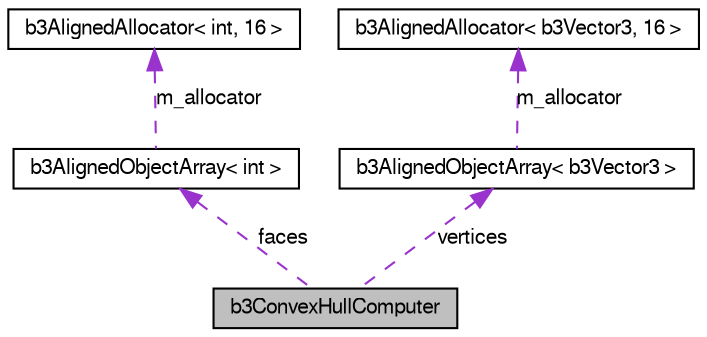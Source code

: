 digraph G
{
  bgcolor="transparent";
  edge [fontname="FreeSans",fontsize=10,labelfontname="FreeSans",labelfontsize=10];
  node [fontname="FreeSans",fontsize=10,shape=record];
  Node1 [label="b3ConvexHullComputer",height=0.2,width=0.4,color="black", fillcolor="grey75", style="filled" fontcolor="black"];
  Node2 -> Node1 [dir=back,color="darkorchid3",fontsize=10,style="dashed",label="faces"];
  Node2 [label="b3AlignedObjectArray\< int \>",height=0.2,width=0.4,color="black",URL="$classb3_aligned_object_array.html"];
  Node3 -> Node2 [dir=back,color="darkorchid3",fontsize=10,style="dashed",label="m_allocator"];
  Node3 [label="b3AlignedAllocator\< int, 16 \>",height=0.2,width=0.4,color="black",URL="$classb3_aligned_allocator.html"];
  Node4 -> Node1 [dir=back,color="darkorchid3",fontsize=10,style="dashed",label="vertices"];
  Node4 [label="b3AlignedObjectArray\< b3Vector3 \>",height=0.2,width=0.4,color="black",URL="$classb3_aligned_object_array.html"];
  Node5 -> Node4 [dir=back,color="darkorchid3",fontsize=10,style="dashed",label="m_allocator"];
  Node5 [label="b3AlignedAllocator\< b3Vector3, 16 \>",height=0.2,width=0.4,color="black",URL="$classb3_aligned_allocator.html"];
}
